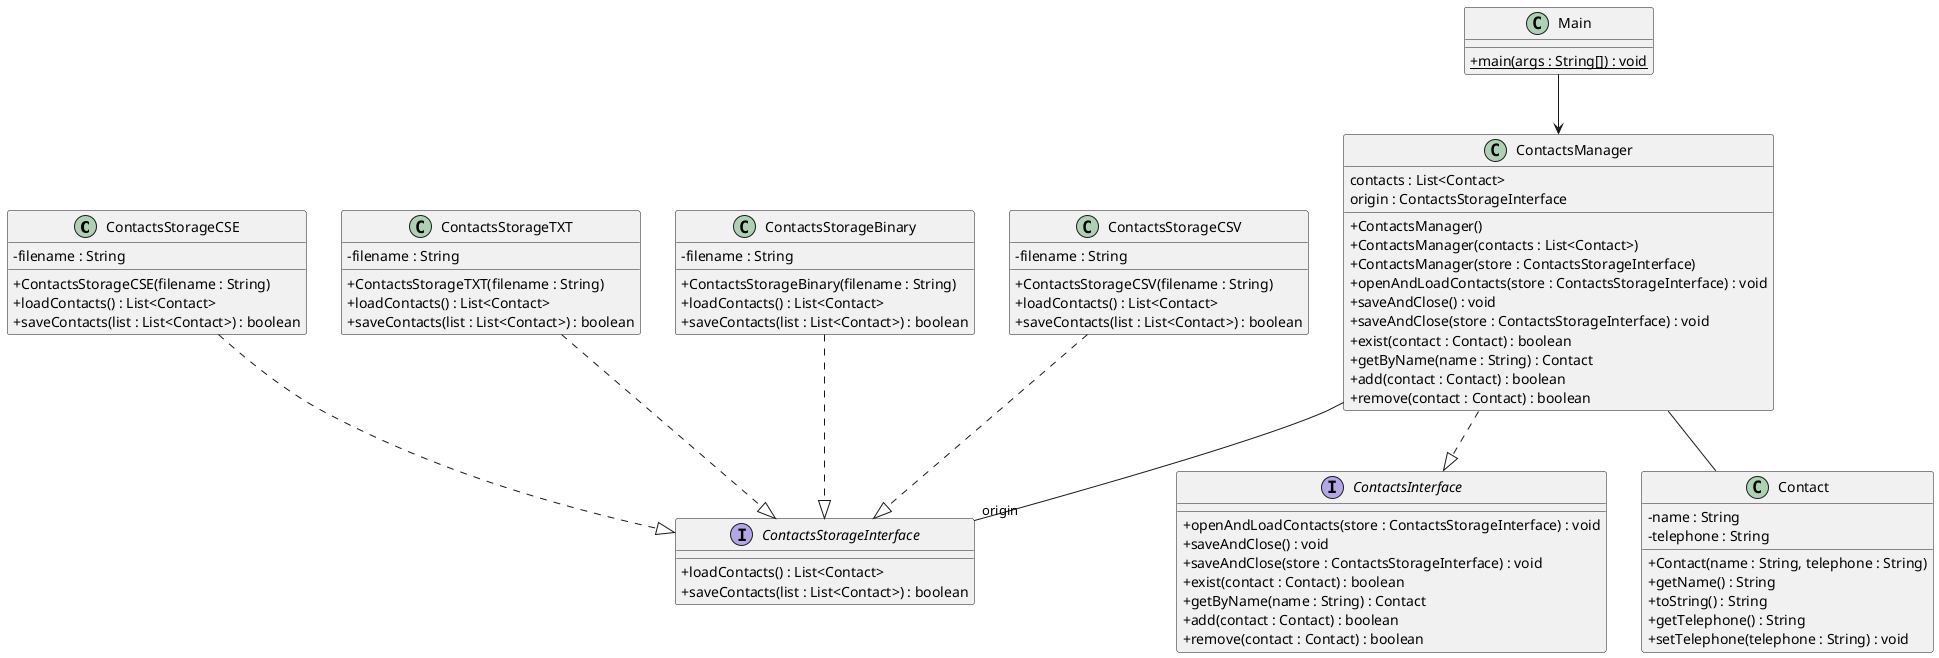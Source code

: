 @startuml
skinparam classAttributeIconSize 0
class ContactsStorageCSE{
- filename : String
+ ContactsStorageCSE(filename : String)
+ loadContacts() : List<Contact>
+ saveContacts(list : List<Contact>) : boolean
}
ContactsStorageCSE ..|> ContactsStorageInterface
class ContactsStorageTXT{
- filename : String
+ ContactsStorageTXT(filename : String)
+ loadContacts() : List<Contact>
+ saveContacts(list : List<Contact>) : boolean
}
ContactsStorageTXT ..|> ContactsStorageInterface
class ContactsStorageBinary{
- filename : String
+ ContactsStorageBinary(filename : String)
+ loadContacts() : List<Contact>
+ saveContacts(list : List<Contact>) : boolean
}
ContactsStorageBinary ..|> ContactsStorageInterface
class ContactsStorageCSV{
- filename : String
+ ContactsStorageCSV(filename : String)
+ loadContacts() : List<Contact>
+ saveContacts(list : List<Contact>) : boolean
}
ContactsStorageCSV ..|> ContactsStorageInterface
class ContactsManager{
contacts : List<Contact>
origin : ContactsStorageInterface
+ ContactsManager()
+ ContactsManager(contacts : List<Contact>)
+ ContactsManager(store : ContactsStorageInterface)
+ openAndLoadContacts(store : ContactsStorageInterface) : void
+ saveAndClose() : void
+ saveAndClose(store : ContactsStorageInterface) : void
+ exist(contact : Contact) : boolean
+ getByName(name : String) : Contact
+ add(contact : Contact) : boolean
+ remove(contact : Contact) : boolean
}
ContactsManager ..|> ContactsInterface
class Main{
+ {static} main(args : String[]) : void
}
class Contact{
- name : String
- telephone : String
+ Contact(name : String, telephone : String)
+ getName() : String
+ toString() : String
+ getTelephone() : String
+ setTelephone(telephone : String) : void
}
ContactsManager--"origin" ContactsStorageInterface
interface ContactsStorageInterface{
+ loadContacts() : List<Contact>
+ saveContacts(list : List<Contact>) : boolean
}
interface ContactsInterface{
+ openAndLoadContacts(store : ContactsStorageInterface) : void
+ saveAndClose() : void
+ saveAndClose(store : ContactsStorageInterface) : void
+ exist(contact : Contact) : boolean
+ getByName(name : String) : Contact
+ add(contact : Contact) : boolean
+ remove(contact : Contact) : boolean
}
ContactsManager--Contact
Main-->ContactsManager
@enduml